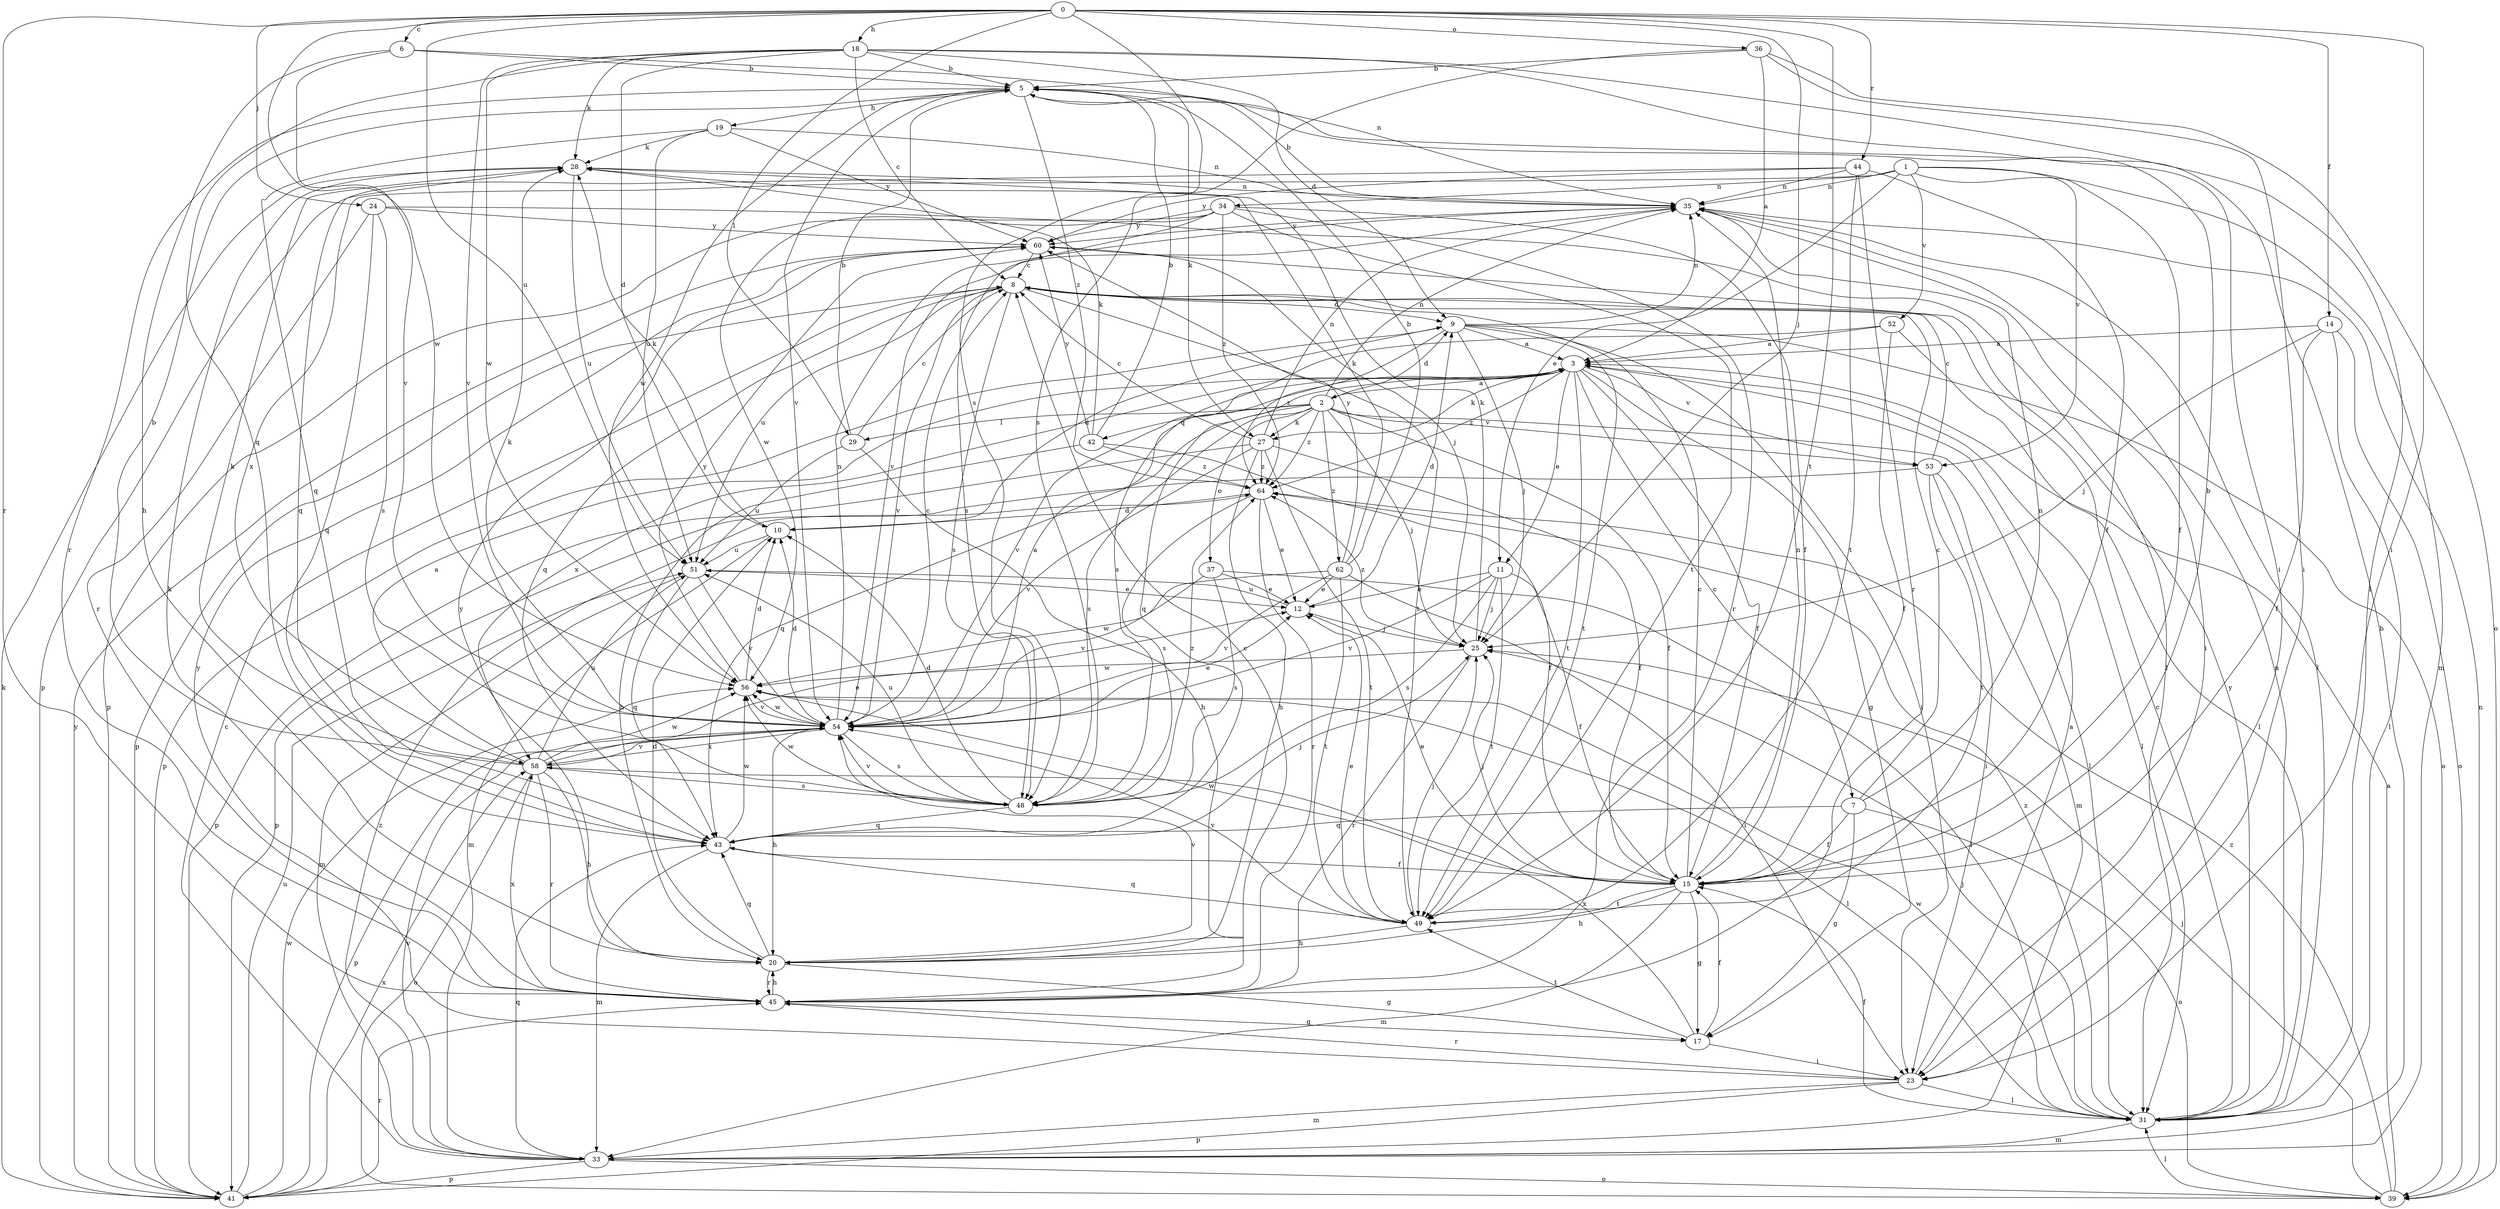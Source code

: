 strict digraph  {
0;
1;
2;
3;
5;
6;
7;
8;
9;
10;
11;
12;
14;
15;
17;
18;
19;
20;
23;
24;
25;
27;
28;
29;
31;
33;
34;
35;
36;
37;
39;
41;
42;
43;
44;
45;
48;
49;
51;
52;
53;
54;
56;
58;
60;
62;
64;
0 -> 6  [label=c];
0 -> 14  [label=f];
0 -> 18  [label=h];
0 -> 23  [label=i];
0 -> 24  [label=j];
0 -> 25  [label=j];
0 -> 29  [label=l];
0 -> 36  [label=o];
0 -> 44  [label=r];
0 -> 45  [label=r];
0 -> 48  [label=s];
0 -> 49  [label=t];
0 -> 51  [label=u];
0 -> 56  [label=w];
1 -> 11  [label=e];
1 -> 15  [label=f];
1 -> 33  [label=m];
1 -> 34  [label=n];
1 -> 35  [label=n];
1 -> 52  [label=v];
1 -> 53  [label=v];
1 -> 58  [label=x];
2 -> 9  [label=d];
2 -> 15  [label=f];
2 -> 25  [label=j];
2 -> 27  [label=k];
2 -> 29  [label=l];
2 -> 31  [label=l];
2 -> 35  [label=n];
2 -> 37  [label=o];
2 -> 42  [label=q];
2 -> 43  [label=q];
2 -> 48  [label=s];
2 -> 53  [label=v];
2 -> 62  [label=z];
2 -> 64  [label=z];
3 -> 2  [label=a];
3 -> 7  [label=c];
3 -> 11  [label=e];
3 -> 15  [label=f];
3 -> 17  [label=g];
3 -> 27  [label=k];
3 -> 31  [label=l];
3 -> 43  [label=q];
3 -> 49  [label=t];
3 -> 53  [label=v];
3 -> 54  [label=v];
3 -> 58  [label=x];
3 -> 64  [label=z];
5 -> 19  [label=h];
5 -> 27  [label=k];
5 -> 45  [label=r];
5 -> 54  [label=v];
5 -> 56  [label=w];
5 -> 64  [label=z];
6 -> 5  [label=b];
6 -> 20  [label=h];
6 -> 35  [label=n];
6 -> 54  [label=v];
7 -> 8  [label=c];
7 -> 15  [label=f];
7 -> 17  [label=g];
7 -> 35  [label=n];
7 -> 39  [label=o];
7 -> 43  [label=q];
8 -> 9  [label=d];
8 -> 41  [label=p];
8 -> 43  [label=q];
8 -> 48  [label=s];
8 -> 49  [label=t];
8 -> 51  [label=u];
8 -> 54  [label=v];
9 -> 3  [label=a];
9 -> 23  [label=i];
9 -> 25  [label=j];
9 -> 35  [label=n];
9 -> 39  [label=o];
9 -> 41  [label=p];
9 -> 49  [label=t];
9 -> 64  [label=z];
10 -> 9  [label=d];
10 -> 28  [label=k];
10 -> 33  [label=m];
10 -> 51  [label=u];
11 -> 12  [label=e];
11 -> 15  [label=f];
11 -> 25  [label=j];
11 -> 48  [label=s];
11 -> 49  [label=t];
11 -> 54  [label=v];
12 -> 9  [label=d];
12 -> 25  [label=j];
12 -> 51  [label=u];
14 -> 3  [label=a];
14 -> 15  [label=f];
14 -> 25  [label=j];
14 -> 31  [label=l];
14 -> 39  [label=o];
15 -> 5  [label=b];
15 -> 8  [label=c];
15 -> 12  [label=e];
15 -> 17  [label=g];
15 -> 20  [label=h];
15 -> 25  [label=j];
15 -> 33  [label=m];
15 -> 35  [label=n];
15 -> 49  [label=t];
15 -> 56  [label=w];
17 -> 15  [label=f];
17 -> 23  [label=i];
17 -> 49  [label=t];
17 -> 58  [label=x];
18 -> 5  [label=b];
18 -> 8  [label=c];
18 -> 9  [label=d];
18 -> 10  [label=d];
18 -> 23  [label=i];
18 -> 28  [label=k];
18 -> 31  [label=l];
18 -> 43  [label=q];
18 -> 54  [label=v];
18 -> 56  [label=w];
19 -> 28  [label=k];
19 -> 35  [label=n];
19 -> 43  [label=q];
19 -> 51  [label=u];
19 -> 60  [label=y];
20 -> 10  [label=d];
20 -> 17  [label=g];
20 -> 43  [label=q];
20 -> 45  [label=r];
20 -> 54  [label=v];
20 -> 60  [label=y];
23 -> 3  [label=a];
23 -> 31  [label=l];
23 -> 33  [label=m];
23 -> 41  [label=p];
23 -> 45  [label=r];
23 -> 60  [label=y];
24 -> 31  [label=l];
24 -> 43  [label=q];
24 -> 45  [label=r];
24 -> 48  [label=s];
24 -> 60  [label=y];
25 -> 28  [label=k];
25 -> 45  [label=r];
25 -> 56  [label=w];
25 -> 64  [label=z];
27 -> 8  [label=c];
27 -> 15  [label=f];
27 -> 20  [label=h];
27 -> 35  [label=n];
27 -> 41  [label=p];
27 -> 49  [label=t];
27 -> 54  [label=v];
27 -> 64  [label=z];
28 -> 35  [label=n];
28 -> 43  [label=q];
28 -> 51  [label=u];
29 -> 5  [label=b];
29 -> 8  [label=c];
29 -> 20  [label=h];
29 -> 51  [label=u];
31 -> 8  [label=c];
31 -> 15  [label=f];
31 -> 25  [label=j];
31 -> 33  [label=m];
31 -> 35  [label=n];
31 -> 56  [label=w];
31 -> 60  [label=y];
31 -> 64  [label=z];
33 -> 5  [label=b];
33 -> 8  [label=c];
33 -> 39  [label=o];
33 -> 41  [label=p];
33 -> 43  [label=q];
33 -> 54  [label=v];
33 -> 64  [label=z];
34 -> 15  [label=f];
34 -> 41  [label=p];
34 -> 45  [label=r];
34 -> 48  [label=s];
34 -> 49  [label=t];
34 -> 56  [label=w];
34 -> 60  [label=y];
34 -> 64  [label=z];
35 -> 5  [label=b];
35 -> 23  [label=i];
35 -> 31  [label=l];
35 -> 54  [label=v];
35 -> 60  [label=y];
36 -> 3  [label=a];
36 -> 5  [label=b];
36 -> 23  [label=i];
36 -> 39  [label=o];
36 -> 48  [label=s];
37 -> 12  [label=e];
37 -> 31  [label=l];
37 -> 48  [label=s];
37 -> 54  [label=v];
39 -> 3  [label=a];
39 -> 25  [label=j];
39 -> 31  [label=l];
39 -> 35  [label=n];
39 -> 64  [label=z];
41 -> 28  [label=k];
41 -> 45  [label=r];
41 -> 51  [label=u];
41 -> 56  [label=w];
41 -> 58  [label=x];
41 -> 60  [label=y];
42 -> 5  [label=b];
42 -> 15  [label=f];
42 -> 20  [label=h];
42 -> 28  [label=k];
42 -> 60  [label=y];
42 -> 64  [label=z];
43 -> 15  [label=f];
43 -> 25  [label=j];
43 -> 33  [label=m];
43 -> 56  [label=w];
44 -> 15  [label=f];
44 -> 35  [label=n];
44 -> 41  [label=p];
44 -> 45  [label=r];
44 -> 49  [label=t];
44 -> 60  [label=y];
45 -> 8  [label=c];
45 -> 17  [label=g];
45 -> 20  [label=h];
45 -> 28  [label=k];
45 -> 58  [label=x];
48 -> 10  [label=d];
48 -> 43  [label=q];
48 -> 51  [label=u];
48 -> 54  [label=v];
48 -> 56  [label=w];
48 -> 64  [label=z];
49 -> 12  [label=e];
49 -> 20  [label=h];
49 -> 25  [label=j];
49 -> 43  [label=q];
49 -> 54  [label=v];
51 -> 12  [label=e];
51 -> 33  [label=m];
51 -> 43  [label=q];
51 -> 54  [label=v];
52 -> 3  [label=a];
52 -> 15  [label=f];
52 -> 31  [label=l];
52 -> 48  [label=s];
53 -> 8  [label=c];
53 -> 23  [label=i];
53 -> 33  [label=m];
53 -> 41  [label=p];
53 -> 49  [label=t];
54 -> 3  [label=a];
54 -> 8  [label=c];
54 -> 10  [label=d];
54 -> 12  [label=e];
54 -> 20  [label=h];
54 -> 28  [label=k];
54 -> 35  [label=n];
54 -> 41  [label=p];
54 -> 48  [label=s];
54 -> 56  [label=w];
54 -> 58  [label=x];
56 -> 10  [label=d];
56 -> 31  [label=l];
56 -> 54  [label=v];
56 -> 60  [label=y];
58 -> 3  [label=a];
58 -> 5  [label=b];
58 -> 12  [label=e];
58 -> 20  [label=h];
58 -> 28  [label=k];
58 -> 39  [label=o];
58 -> 45  [label=r];
58 -> 48  [label=s];
58 -> 51  [label=u];
58 -> 54  [label=v];
58 -> 56  [label=w];
60 -> 8  [label=c];
60 -> 25  [label=j];
62 -> 5  [label=b];
62 -> 12  [label=e];
62 -> 23  [label=i];
62 -> 28  [label=k];
62 -> 49  [label=t];
62 -> 54  [label=v];
62 -> 56  [label=w];
62 -> 60  [label=y];
64 -> 10  [label=d];
64 -> 12  [label=e];
64 -> 45  [label=r];
64 -> 48  [label=s];
}
